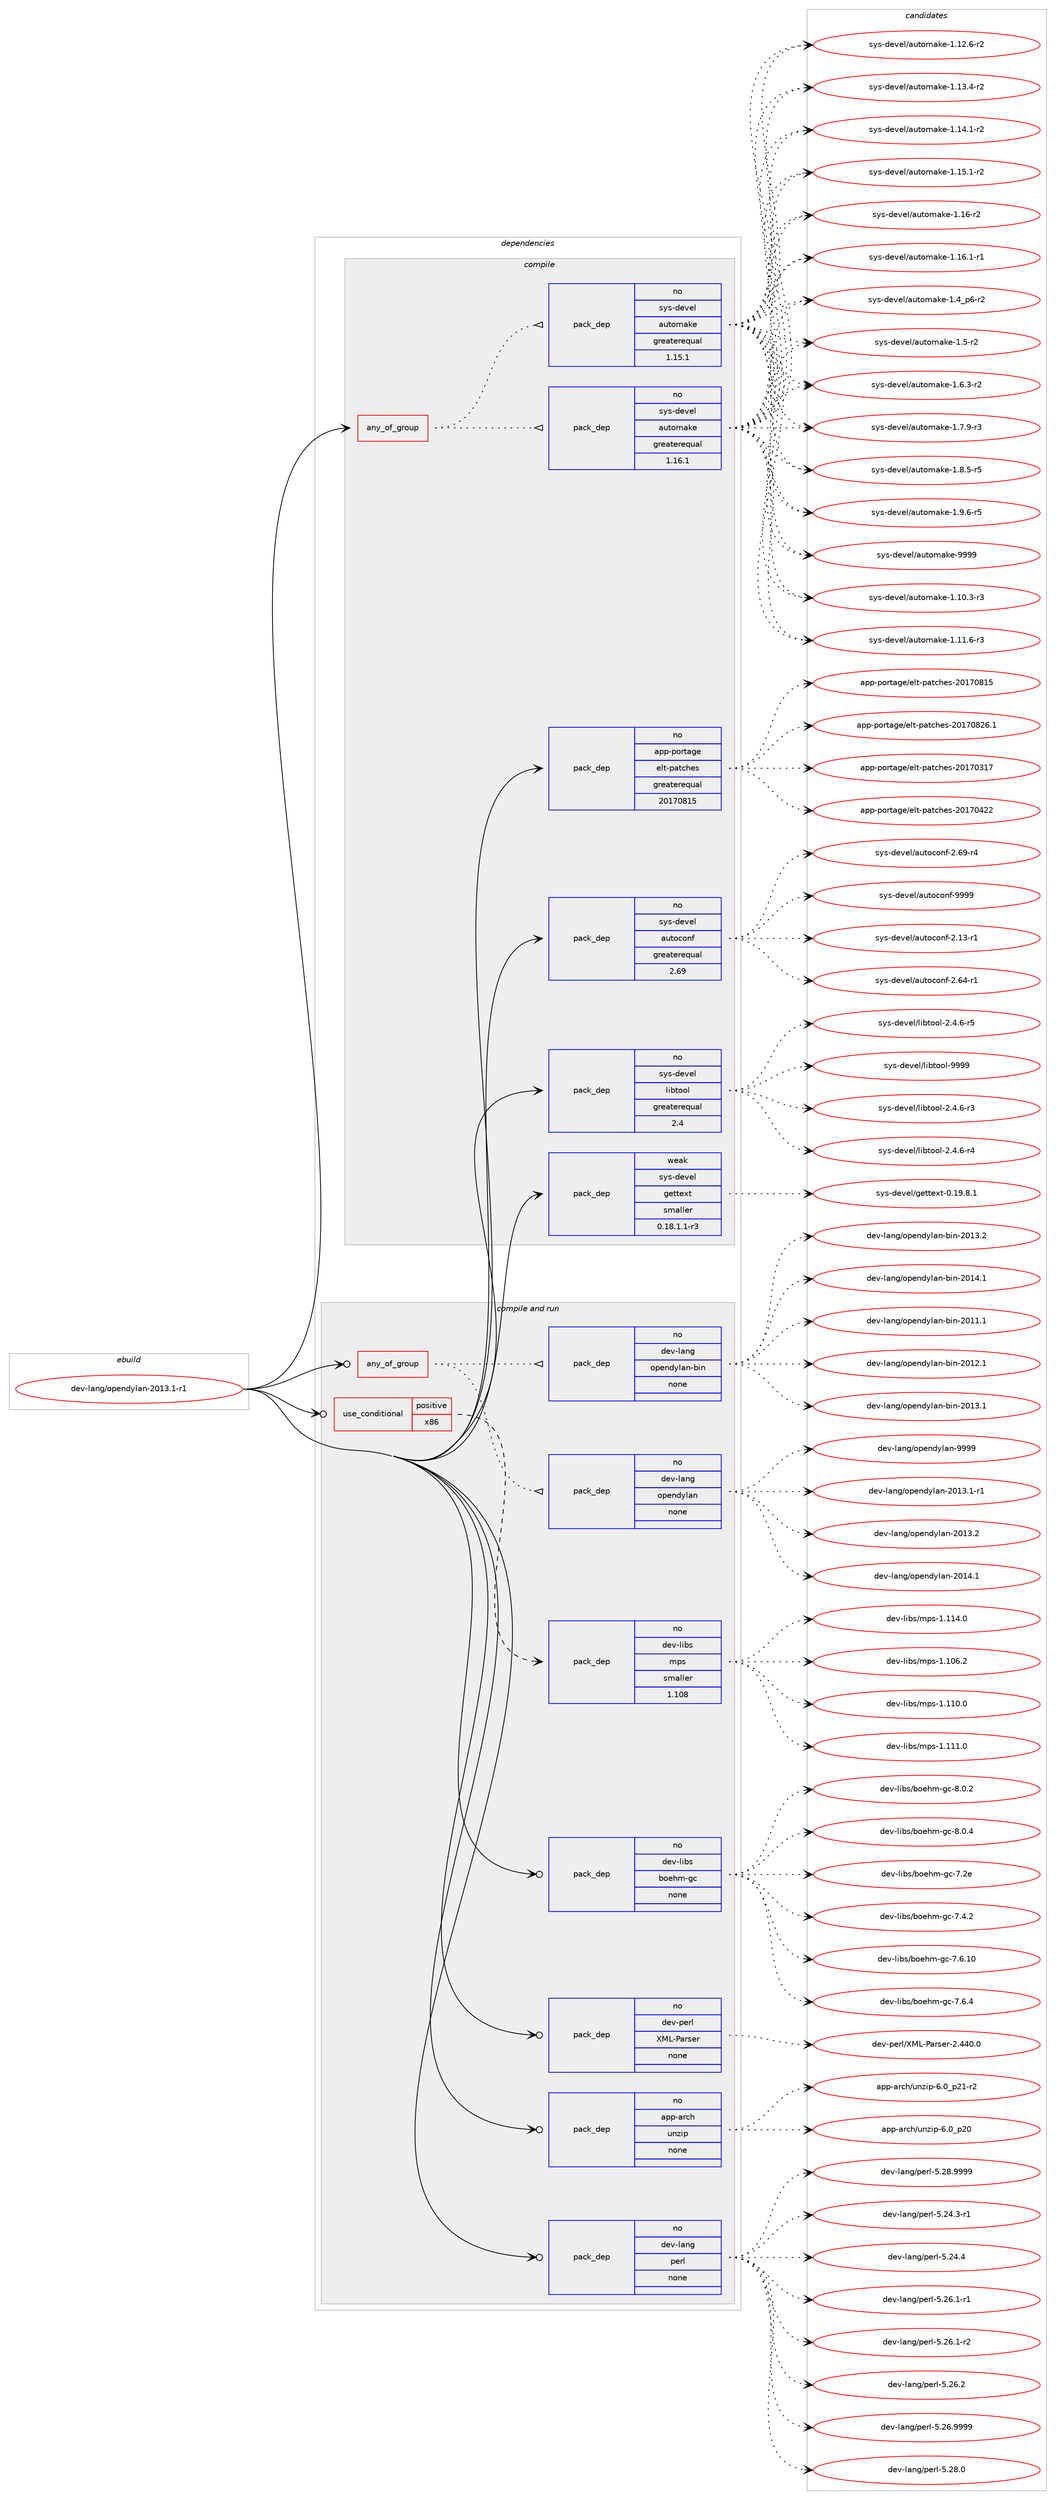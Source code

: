 digraph prolog {

# *************
# Graph options
# *************

newrank=true;
concentrate=true;
compound=true;
graph [rankdir=LR,fontname=Helvetica,fontsize=10,ranksep=1.5];#, ranksep=2.5, nodesep=0.2];
edge  [arrowhead=vee];
node  [fontname=Helvetica,fontsize=10];

# **********
# The ebuild
# **********

subgraph cluster_leftcol {
color=gray;
rank=same;
label=<<i>ebuild</i>>;
id [label="dev-lang/opendylan-2013.1-r1", color=red, width=4, href="../dev-lang/opendylan-2013.1-r1.svg"];
}

# ****************
# The dependencies
# ****************

subgraph cluster_midcol {
color=gray;
label=<<i>dependencies</i>>;
subgraph cluster_compile {
fillcolor="#eeeeee";
style=filled;
label=<<i>compile</i>>;
subgraph any21951 {
dependency1359747 [label=<<TABLE BORDER="0" CELLBORDER="1" CELLSPACING="0" CELLPADDING="4"><TR><TD CELLPADDING="10">any_of_group</TD></TR></TABLE>>, shape=none, color=red];subgraph pack973389 {
dependency1359748 [label=<<TABLE BORDER="0" CELLBORDER="1" CELLSPACING="0" CELLPADDING="4" WIDTH="220"><TR><TD ROWSPAN="6" CELLPADDING="30">pack_dep</TD></TR><TR><TD WIDTH="110">no</TD></TR><TR><TD>sys-devel</TD></TR><TR><TD>automake</TD></TR><TR><TD>greaterequal</TD></TR><TR><TD>1.16.1</TD></TR></TABLE>>, shape=none, color=blue];
}
dependency1359747:e -> dependency1359748:w [weight=20,style="dotted",arrowhead="oinv"];
subgraph pack973390 {
dependency1359749 [label=<<TABLE BORDER="0" CELLBORDER="1" CELLSPACING="0" CELLPADDING="4" WIDTH="220"><TR><TD ROWSPAN="6" CELLPADDING="30">pack_dep</TD></TR><TR><TD WIDTH="110">no</TD></TR><TR><TD>sys-devel</TD></TR><TR><TD>automake</TD></TR><TR><TD>greaterequal</TD></TR><TR><TD>1.15.1</TD></TR></TABLE>>, shape=none, color=blue];
}
dependency1359747:e -> dependency1359749:w [weight=20,style="dotted",arrowhead="oinv"];
}
id:e -> dependency1359747:w [weight=20,style="solid",arrowhead="vee"];
subgraph pack973391 {
dependency1359750 [label=<<TABLE BORDER="0" CELLBORDER="1" CELLSPACING="0" CELLPADDING="4" WIDTH="220"><TR><TD ROWSPAN="6" CELLPADDING="30">pack_dep</TD></TR><TR><TD WIDTH="110">no</TD></TR><TR><TD>app-portage</TD></TR><TR><TD>elt-patches</TD></TR><TR><TD>greaterequal</TD></TR><TR><TD>20170815</TD></TR></TABLE>>, shape=none, color=blue];
}
id:e -> dependency1359750:w [weight=20,style="solid",arrowhead="vee"];
subgraph pack973392 {
dependency1359751 [label=<<TABLE BORDER="0" CELLBORDER="1" CELLSPACING="0" CELLPADDING="4" WIDTH="220"><TR><TD ROWSPAN="6" CELLPADDING="30">pack_dep</TD></TR><TR><TD WIDTH="110">no</TD></TR><TR><TD>sys-devel</TD></TR><TR><TD>autoconf</TD></TR><TR><TD>greaterequal</TD></TR><TR><TD>2.69</TD></TR></TABLE>>, shape=none, color=blue];
}
id:e -> dependency1359751:w [weight=20,style="solid",arrowhead="vee"];
subgraph pack973393 {
dependency1359752 [label=<<TABLE BORDER="0" CELLBORDER="1" CELLSPACING="0" CELLPADDING="4" WIDTH="220"><TR><TD ROWSPAN="6" CELLPADDING="30">pack_dep</TD></TR><TR><TD WIDTH="110">no</TD></TR><TR><TD>sys-devel</TD></TR><TR><TD>libtool</TD></TR><TR><TD>greaterequal</TD></TR><TR><TD>2.4</TD></TR></TABLE>>, shape=none, color=blue];
}
id:e -> dependency1359752:w [weight=20,style="solid",arrowhead="vee"];
subgraph pack973394 {
dependency1359753 [label=<<TABLE BORDER="0" CELLBORDER="1" CELLSPACING="0" CELLPADDING="4" WIDTH="220"><TR><TD ROWSPAN="6" CELLPADDING="30">pack_dep</TD></TR><TR><TD WIDTH="110">weak</TD></TR><TR><TD>sys-devel</TD></TR><TR><TD>gettext</TD></TR><TR><TD>smaller</TD></TR><TR><TD>0.18.1.1-r3</TD></TR></TABLE>>, shape=none, color=blue];
}
id:e -> dependency1359753:w [weight=20,style="solid",arrowhead="vee"];
}
subgraph cluster_compileandrun {
fillcolor="#eeeeee";
style=filled;
label=<<i>compile and run</i>>;
subgraph any21952 {
dependency1359754 [label=<<TABLE BORDER="0" CELLBORDER="1" CELLSPACING="0" CELLPADDING="4"><TR><TD CELLPADDING="10">any_of_group</TD></TR></TABLE>>, shape=none, color=red];subgraph pack973395 {
dependency1359755 [label=<<TABLE BORDER="0" CELLBORDER="1" CELLSPACING="0" CELLPADDING="4" WIDTH="220"><TR><TD ROWSPAN="6" CELLPADDING="30">pack_dep</TD></TR><TR><TD WIDTH="110">no</TD></TR><TR><TD>dev-lang</TD></TR><TR><TD>opendylan-bin</TD></TR><TR><TD>none</TD></TR><TR><TD></TD></TR></TABLE>>, shape=none, color=blue];
}
dependency1359754:e -> dependency1359755:w [weight=20,style="dotted",arrowhead="oinv"];
subgraph pack973396 {
dependency1359756 [label=<<TABLE BORDER="0" CELLBORDER="1" CELLSPACING="0" CELLPADDING="4" WIDTH="220"><TR><TD ROWSPAN="6" CELLPADDING="30">pack_dep</TD></TR><TR><TD WIDTH="110">no</TD></TR><TR><TD>dev-lang</TD></TR><TR><TD>opendylan</TD></TR><TR><TD>none</TD></TR><TR><TD></TD></TR></TABLE>>, shape=none, color=blue];
}
dependency1359754:e -> dependency1359756:w [weight=20,style="dotted",arrowhead="oinv"];
}
id:e -> dependency1359754:w [weight=20,style="solid",arrowhead="odotvee"];
subgraph cond363855 {
dependency1359757 [label=<<TABLE BORDER="0" CELLBORDER="1" CELLSPACING="0" CELLPADDING="4"><TR><TD ROWSPAN="3" CELLPADDING="10">use_conditional</TD></TR><TR><TD>positive</TD></TR><TR><TD>x86</TD></TR></TABLE>>, shape=none, color=red];
subgraph pack973397 {
dependency1359758 [label=<<TABLE BORDER="0" CELLBORDER="1" CELLSPACING="0" CELLPADDING="4" WIDTH="220"><TR><TD ROWSPAN="6" CELLPADDING="30">pack_dep</TD></TR><TR><TD WIDTH="110">no</TD></TR><TR><TD>dev-libs</TD></TR><TR><TD>mps</TD></TR><TR><TD>smaller</TD></TR><TR><TD>1.108</TD></TR></TABLE>>, shape=none, color=blue];
}
dependency1359757:e -> dependency1359758:w [weight=20,style="dashed",arrowhead="vee"];
}
id:e -> dependency1359757:w [weight=20,style="solid",arrowhead="odotvee"];
subgraph pack973398 {
dependency1359759 [label=<<TABLE BORDER="0" CELLBORDER="1" CELLSPACING="0" CELLPADDING="4" WIDTH="220"><TR><TD ROWSPAN="6" CELLPADDING="30">pack_dep</TD></TR><TR><TD WIDTH="110">no</TD></TR><TR><TD>app-arch</TD></TR><TR><TD>unzip</TD></TR><TR><TD>none</TD></TR><TR><TD></TD></TR></TABLE>>, shape=none, color=blue];
}
id:e -> dependency1359759:w [weight=20,style="solid",arrowhead="odotvee"];
subgraph pack973399 {
dependency1359760 [label=<<TABLE BORDER="0" CELLBORDER="1" CELLSPACING="0" CELLPADDING="4" WIDTH="220"><TR><TD ROWSPAN="6" CELLPADDING="30">pack_dep</TD></TR><TR><TD WIDTH="110">no</TD></TR><TR><TD>dev-lang</TD></TR><TR><TD>perl</TD></TR><TR><TD>none</TD></TR><TR><TD></TD></TR></TABLE>>, shape=none, color=blue];
}
id:e -> dependency1359760:w [weight=20,style="solid",arrowhead="odotvee"];
subgraph pack973400 {
dependency1359761 [label=<<TABLE BORDER="0" CELLBORDER="1" CELLSPACING="0" CELLPADDING="4" WIDTH="220"><TR><TD ROWSPAN="6" CELLPADDING="30">pack_dep</TD></TR><TR><TD WIDTH="110">no</TD></TR><TR><TD>dev-libs</TD></TR><TR><TD>boehm-gc</TD></TR><TR><TD>none</TD></TR><TR><TD></TD></TR></TABLE>>, shape=none, color=blue];
}
id:e -> dependency1359761:w [weight=20,style="solid",arrowhead="odotvee"];
subgraph pack973401 {
dependency1359762 [label=<<TABLE BORDER="0" CELLBORDER="1" CELLSPACING="0" CELLPADDING="4" WIDTH="220"><TR><TD ROWSPAN="6" CELLPADDING="30">pack_dep</TD></TR><TR><TD WIDTH="110">no</TD></TR><TR><TD>dev-perl</TD></TR><TR><TD>XML-Parser</TD></TR><TR><TD>none</TD></TR><TR><TD></TD></TR></TABLE>>, shape=none, color=blue];
}
id:e -> dependency1359762:w [weight=20,style="solid",arrowhead="odotvee"];
}
subgraph cluster_run {
fillcolor="#eeeeee";
style=filled;
label=<<i>run</i>>;
}
}

# **************
# The candidates
# **************

subgraph cluster_choices {
rank=same;
color=gray;
label=<<i>candidates</i>>;

subgraph choice973389 {
color=black;
nodesep=1;
choice11512111545100101118101108479711711611110997107101454946494846514511451 [label="sys-devel/automake-1.10.3-r3", color=red, width=4,href="../sys-devel/automake-1.10.3-r3.svg"];
choice11512111545100101118101108479711711611110997107101454946494946544511451 [label="sys-devel/automake-1.11.6-r3", color=red, width=4,href="../sys-devel/automake-1.11.6-r3.svg"];
choice11512111545100101118101108479711711611110997107101454946495046544511450 [label="sys-devel/automake-1.12.6-r2", color=red, width=4,href="../sys-devel/automake-1.12.6-r2.svg"];
choice11512111545100101118101108479711711611110997107101454946495146524511450 [label="sys-devel/automake-1.13.4-r2", color=red, width=4,href="../sys-devel/automake-1.13.4-r2.svg"];
choice11512111545100101118101108479711711611110997107101454946495246494511450 [label="sys-devel/automake-1.14.1-r2", color=red, width=4,href="../sys-devel/automake-1.14.1-r2.svg"];
choice11512111545100101118101108479711711611110997107101454946495346494511450 [label="sys-devel/automake-1.15.1-r2", color=red, width=4,href="../sys-devel/automake-1.15.1-r2.svg"];
choice1151211154510010111810110847971171161111099710710145494649544511450 [label="sys-devel/automake-1.16-r2", color=red, width=4,href="../sys-devel/automake-1.16-r2.svg"];
choice11512111545100101118101108479711711611110997107101454946495446494511449 [label="sys-devel/automake-1.16.1-r1", color=red, width=4,href="../sys-devel/automake-1.16.1-r1.svg"];
choice115121115451001011181011084797117116111109971071014549465295112544511450 [label="sys-devel/automake-1.4_p6-r2", color=red, width=4,href="../sys-devel/automake-1.4_p6-r2.svg"];
choice11512111545100101118101108479711711611110997107101454946534511450 [label="sys-devel/automake-1.5-r2", color=red, width=4,href="../sys-devel/automake-1.5-r2.svg"];
choice115121115451001011181011084797117116111109971071014549465446514511450 [label="sys-devel/automake-1.6.3-r2", color=red, width=4,href="../sys-devel/automake-1.6.3-r2.svg"];
choice115121115451001011181011084797117116111109971071014549465546574511451 [label="sys-devel/automake-1.7.9-r3", color=red, width=4,href="../sys-devel/automake-1.7.9-r3.svg"];
choice115121115451001011181011084797117116111109971071014549465646534511453 [label="sys-devel/automake-1.8.5-r5", color=red, width=4,href="../sys-devel/automake-1.8.5-r5.svg"];
choice115121115451001011181011084797117116111109971071014549465746544511453 [label="sys-devel/automake-1.9.6-r5", color=red, width=4,href="../sys-devel/automake-1.9.6-r5.svg"];
choice115121115451001011181011084797117116111109971071014557575757 [label="sys-devel/automake-9999", color=red, width=4,href="../sys-devel/automake-9999.svg"];
dependency1359748:e -> choice11512111545100101118101108479711711611110997107101454946494846514511451:w [style=dotted,weight="100"];
dependency1359748:e -> choice11512111545100101118101108479711711611110997107101454946494946544511451:w [style=dotted,weight="100"];
dependency1359748:e -> choice11512111545100101118101108479711711611110997107101454946495046544511450:w [style=dotted,weight="100"];
dependency1359748:e -> choice11512111545100101118101108479711711611110997107101454946495146524511450:w [style=dotted,weight="100"];
dependency1359748:e -> choice11512111545100101118101108479711711611110997107101454946495246494511450:w [style=dotted,weight="100"];
dependency1359748:e -> choice11512111545100101118101108479711711611110997107101454946495346494511450:w [style=dotted,weight="100"];
dependency1359748:e -> choice1151211154510010111810110847971171161111099710710145494649544511450:w [style=dotted,weight="100"];
dependency1359748:e -> choice11512111545100101118101108479711711611110997107101454946495446494511449:w [style=dotted,weight="100"];
dependency1359748:e -> choice115121115451001011181011084797117116111109971071014549465295112544511450:w [style=dotted,weight="100"];
dependency1359748:e -> choice11512111545100101118101108479711711611110997107101454946534511450:w [style=dotted,weight="100"];
dependency1359748:e -> choice115121115451001011181011084797117116111109971071014549465446514511450:w [style=dotted,weight="100"];
dependency1359748:e -> choice115121115451001011181011084797117116111109971071014549465546574511451:w [style=dotted,weight="100"];
dependency1359748:e -> choice115121115451001011181011084797117116111109971071014549465646534511453:w [style=dotted,weight="100"];
dependency1359748:e -> choice115121115451001011181011084797117116111109971071014549465746544511453:w [style=dotted,weight="100"];
dependency1359748:e -> choice115121115451001011181011084797117116111109971071014557575757:w [style=dotted,weight="100"];
}
subgraph choice973390 {
color=black;
nodesep=1;
choice11512111545100101118101108479711711611110997107101454946494846514511451 [label="sys-devel/automake-1.10.3-r3", color=red, width=4,href="../sys-devel/automake-1.10.3-r3.svg"];
choice11512111545100101118101108479711711611110997107101454946494946544511451 [label="sys-devel/automake-1.11.6-r3", color=red, width=4,href="../sys-devel/automake-1.11.6-r3.svg"];
choice11512111545100101118101108479711711611110997107101454946495046544511450 [label="sys-devel/automake-1.12.6-r2", color=red, width=4,href="../sys-devel/automake-1.12.6-r2.svg"];
choice11512111545100101118101108479711711611110997107101454946495146524511450 [label="sys-devel/automake-1.13.4-r2", color=red, width=4,href="../sys-devel/automake-1.13.4-r2.svg"];
choice11512111545100101118101108479711711611110997107101454946495246494511450 [label="sys-devel/automake-1.14.1-r2", color=red, width=4,href="../sys-devel/automake-1.14.1-r2.svg"];
choice11512111545100101118101108479711711611110997107101454946495346494511450 [label="sys-devel/automake-1.15.1-r2", color=red, width=4,href="../sys-devel/automake-1.15.1-r2.svg"];
choice1151211154510010111810110847971171161111099710710145494649544511450 [label="sys-devel/automake-1.16-r2", color=red, width=4,href="../sys-devel/automake-1.16-r2.svg"];
choice11512111545100101118101108479711711611110997107101454946495446494511449 [label="sys-devel/automake-1.16.1-r1", color=red, width=4,href="../sys-devel/automake-1.16.1-r1.svg"];
choice115121115451001011181011084797117116111109971071014549465295112544511450 [label="sys-devel/automake-1.4_p6-r2", color=red, width=4,href="../sys-devel/automake-1.4_p6-r2.svg"];
choice11512111545100101118101108479711711611110997107101454946534511450 [label="sys-devel/automake-1.5-r2", color=red, width=4,href="../sys-devel/automake-1.5-r2.svg"];
choice115121115451001011181011084797117116111109971071014549465446514511450 [label="sys-devel/automake-1.6.3-r2", color=red, width=4,href="../sys-devel/automake-1.6.3-r2.svg"];
choice115121115451001011181011084797117116111109971071014549465546574511451 [label="sys-devel/automake-1.7.9-r3", color=red, width=4,href="../sys-devel/automake-1.7.9-r3.svg"];
choice115121115451001011181011084797117116111109971071014549465646534511453 [label="sys-devel/automake-1.8.5-r5", color=red, width=4,href="../sys-devel/automake-1.8.5-r5.svg"];
choice115121115451001011181011084797117116111109971071014549465746544511453 [label="sys-devel/automake-1.9.6-r5", color=red, width=4,href="../sys-devel/automake-1.9.6-r5.svg"];
choice115121115451001011181011084797117116111109971071014557575757 [label="sys-devel/automake-9999", color=red, width=4,href="../sys-devel/automake-9999.svg"];
dependency1359749:e -> choice11512111545100101118101108479711711611110997107101454946494846514511451:w [style=dotted,weight="100"];
dependency1359749:e -> choice11512111545100101118101108479711711611110997107101454946494946544511451:w [style=dotted,weight="100"];
dependency1359749:e -> choice11512111545100101118101108479711711611110997107101454946495046544511450:w [style=dotted,weight="100"];
dependency1359749:e -> choice11512111545100101118101108479711711611110997107101454946495146524511450:w [style=dotted,weight="100"];
dependency1359749:e -> choice11512111545100101118101108479711711611110997107101454946495246494511450:w [style=dotted,weight="100"];
dependency1359749:e -> choice11512111545100101118101108479711711611110997107101454946495346494511450:w [style=dotted,weight="100"];
dependency1359749:e -> choice1151211154510010111810110847971171161111099710710145494649544511450:w [style=dotted,weight="100"];
dependency1359749:e -> choice11512111545100101118101108479711711611110997107101454946495446494511449:w [style=dotted,weight="100"];
dependency1359749:e -> choice115121115451001011181011084797117116111109971071014549465295112544511450:w [style=dotted,weight="100"];
dependency1359749:e -> choice11512111545100101118101108479711711611110997107101454946534511450:w [style=dotted,weight="100"];
dependency1359749:e -> choice115121115451001011181011084797117116111109971071014549465446514511450:w [style=dotted,weight="100"];
dependency1359749:e -> choice115121115451001011181011084797117116111109971071014549465546574511451:w [style=dotted,weight="100"];
dependency1359749:e -> choice115121115451001011181011084797117116111109971071014549465646534511453:w [style=dotted,weight="100"];
dependency1359749:e -> choice115121115451001011181011084797117116111109971071014549465746544511453:w [style=dotted,weight="100"];
dependency1359749:e -> choice115121115451001011181011084797117116111109971071014557575757:w [style=dotted,weight="100"];
}
subgraph choice973391 {
color=black;
nodesep=1;
choice97112112451121111141169710310147101108116451129711699104101115455048495548514955 [label="app-portage/elt-patches-20170317", color=red, width=4,href="../app-portage/elt-patches-20170317.svg"];
choice97112112451121111141169710310147101108116451129711699104101115455048495548525050 [label="app-portage/elt-patches-20170422", color=red, width=4,href="../app-portage/elt-patches-20170422.svg"];
choice97112112451121111141169710310147101108116451129711699104101115455048495548564953 [label="app-portage/elt-patches-20170815", color=red, width=4,href="../app-portage/elt-patches-20170815.svg"];
choice971121124511211111411697103101471011081164511297116991041011154550484955485650544649 [label="app-portage/elt-patches-20170826.1", color=red, width=4,href="../app-portage/elt-patches-20170826.1.svg"];
dependency1359750:e -> choice97112112451121111141169710310147101108116451129711699104101115455048495548514955:w [style=dotted,weight="100"];
dependency1359750:e -> choice97112112451121111141169710310147101108116451129711699104101115455048495548525050:w [style=dotted,weight="100"];
dependency1359750:e -> choice97112112451121111141169710310147101108116451129711699104101115455048495548564953:w [style=dotted,weight="100"];
dependency1359750:e -> choice971121124511211111411697103101471011081164511297116991041011154550484955485650544649:w [style=dotted,weight="100"];
}
subgraph choice973392 {
color=black;
nodesep=1;
choice1151211154510010111810110847971171161119911111010245504649514511449 [label="sys-devel/autoconf-2.13-r1", color=red, width=4,href="../sys-devel/autoconf-2.13-r1.svg"];
choice1151211154510010111810110847971171161119911111010245504654524511449 [label="sys-devel/autoconf-2.64-r1", color=red, width=4,href="../sys-devel/autoconf-2.64-r1.svg"];
choice1151211154510010111810110847971171161119911111010245504654574511452 [label="sys-devel/autoconf-2.69-r4", color=red, width=4,href="../sys-devel/autoconf-2.69-r4.svg"];
choice115121115451001011181011084797117116111991111101024557575757 [label="sys-devel/autoconf-9999", color=red, width=4,href="../sys-devel/autoconf-9999.svg"];
dependency1359751:e -> choice1151211154510010111810110847971171161119911111010245504649514511449:w [style=dotted,weight="100"];
dependency1359751:e -> choice1151211154510010111810110847971171161119911111010245504654524511449:w [style=dotted,weight="100"];
dependency1359751:e -> choice1151211154510010111810110847971171161119911111010245504654574511452:w [style=dotted,weight="100"];
dependency1359751:e -> choice115121115451001011181011084797117116111991111101024557575757:w [style=dotted,weight="100"];
}
subgraph choice973393 {
color=black;
nodesep=1;
choice1151211154510010111810110847108105981161111111084550465246544511451 [label="sys-devel/libtool-2.4.6-r3", color=red, width=4,href="../sys-devel/libtool-2.4.6-r3.svg"];
choice1151211154510010111810110847108105981161111111084550465246544511452 [label="sys-devel/libtool-2.4.6-r4", color=red, width=4,href="../sys-devel/libtool-2.4.6-r4.svg"];
choice1151211154510010111810110847108105981161111111084550465246544511453 [label="sys-devel/libtool-2.4.6-r5", color=red, width=4,href="../sys-devel/libtool-2.4.6-r5.svg"];
choice1151211154510010111810110847108105981161111111084557575757 [label="sys-devel/libtool-9999", color=red, width=4,href="../sys-devel/libtool-9999.svg"];
dependency1359752:e -> choice1151211154510010111810110847108105981161111111084550465246544511451:w [style=dotted,weight="100"];
dependency1359752:e -> choice1151211154510010111810110847108105981161111111084550465246544511452:w [style=dotted,weight="100"];
dependency1359752:e -> choice1151211154510010111810110847108105981161111111084550465246544511453:w [style=dotted,weight="100"];
dependency1359752:e -> choice1151211154510010111810110847108105981161111111084557575757:w [style=dotted,weight="100"];
}
subgraph choice973394 {
color=black;
nodesep=1;
choice1151211154510010111810110847103101116116101120116454846495746564649 [label="sys-devel/gettext-0.19.8.1", color=red, width=4,href="../sys-devel/gettext-0.19.8.1.svg"];
dependency1359753:e -> choice1151211154510010111810110847103101116116101120116454846495746564649:w [style=dotted,weight="100"];
}
subgraph choice973395 {
color=black;
nodesep=1;
choice10010111845108971101034711111210111010012110897110459810511045504849494649 [label="dev-lang/opendylan-bin-2011.1", color=red, width=4,href="../dev-lang/opendylan-bin-2011.1.svg"];
choice10010111845108971101034711111210111010012110897110459810511045504849504649 [label="dev-lang/opendylan-bin-2012.1", color=red, width=4,href="../dev-lang/opendylan-bin-2012.1.svg"];
choice10010111845108971101034711111210111010012110897110459810511045504849514649 [label="dev-lang/opendylan-bin-2013.1", color=red, width=4,href="../dev-lang/opendylan-bin-2013.1.svg"];
choice10010111845108971101034711111210111010012110897110459810511045504849514650 [label="dev-lang/opendylan-bin-2013.2", color=red, width=4,href="../dev-lang/opendylan-bin-2013.2.svg"];
choice10010111845108971101034711111210111010012110897110459810511045504849524649 [label="dev-lang/opendylan-bin-2014.1", color=red, width=4,href="../dev-lang/opendylan-bin-2014.1.svg"];
dependency1359755:e -> choice10010111845108971101034711111210111010012110897110459810511045504849494649:w [style=dotted,weight="100"];
dependency1359755:e -> choice10010111845108971101034711111210111010012110897110459810511045504849504649:w [style=dotted,weight="100"];
dependency1359755:e -> choice10010111845108971101034711111210111010012110897110459810511045504849514649:w [style=dotted,weight="100"];
dependency1359755:e -> choice10010111845108971101034711111210111010012110897110459810511045504849514650:w [style=dotted,weight="100"];
dependency1359755:e -> choice10010111845108971101034711111210111010012110897110459810511045504849524649:w [style=dotted,weight="100"];
}
subgraph choice973396 {
color=black;
nodesep=1;
choice10010111845108971101034711111210111010012110897110455048495146494511449 [label="dev-lang/opendylan-2013.1-r1", color=red, width=4,href="../dev-lang/opendylan-2013.1-r1.svg"];
choice1001011184510897110103471111121011101001211089711045504849514650 [label="dev-lang/opendylan-2013.2", color=red, width=4,href="../dev-lang/opendylan-2013.2.svg"];
choice1001011184510897110103471111121011101001211089711045504849524649 [label="dev-lang/opendylan-2014.1", color=red, width=4,href="../dev-lang/opendylan-2014.1.svg"];
choice100101118451089711010347111112101110100121108971104557575757 [label="dev-lang/opendylan-9999", color=red, width=4,href="../dev-lang/opendylan-9999.svg"];
dependency1359756:e -> choice10010111845108971101034711111210111010012110897110455048495146494511449:w [style=dotted,weight="100"];
dependency1359756:e -> choice1001011184510897110103471111121011101001211089711045504849514650:w [style=dotted,weight="100"];
dependency1359756:e -> choice1001011184510897110103471111121011101001211089711045504849524649:w [style=dotted,weight="100"];
dependency1359756:e -> choice100101118451089711010347111112101110100121108971104557575757:w [style=dotted,weight="100"];
}
subgraph choice973397 {
color=black;
nodesep=1;
choice1001011184510810598115471091121154549464948544650 [label="dev-libs/mps-1.106.2", color=red, width=4,href="../dev-libs/mps-1.106.2.svg"];
choice1001011184510810598115471091121154549464949484648 [label="dev-libs/mps-1.110.0", color=red, width=4,href="../dev-libs/mps-1.110.0.svg"];
choice1001011184510810598115471091121154549464949494648 [label="dev-libs/mps-1.111.0", color=red, width=4,href="../dev-libs/mps-1.111.0.svg"];
choice1001011184510810598115471091121154549464949524648 [label="dev-libs/mps-1.114.0", color=red, width=4,href="../dev-libs/mps-1.114.0.svg"];
dependency1359758:e -> choice1001011184510810598115471091121154549464948544650:w [style=dotted,weight="100"];
dependency1359758:e -> choice1001011184510810598115471091121154549464949484648:w [style=dotted,weight="100"];
dependency1359758:e -> choice1001011184510810598115471091121154549464949494648:w [style=dotted,weight="100"];
dependency1359758:e -> choice1001011184510810598115471091121154549464949524648:w [style=dotted,weight="100"];
}
subgraph choice973398 {
color=black;
nodesep=1;
choice971121124597114991044711711012210511245544648951125048 [label="app-arch/unzip-6.0_p20", color=red, width=4,href="../app-arch/unzip-6.0_p20.svg"];
choice9711211245971149910447117110122105112455446489511250494511450 [label="app-arch/unzip-6.0_p21-r2", color=red, width=4,href="../app-arch/unzip-6.0_p21-r2.svg"];
dependency1359759:e -> choice971121124597114991044711711012210511245544648951125048:w [style=dotted,weight="100"];
dependency1359759:e -> choice9711211245971149910447117110122105112455446489511250494511450:w [style=dotted,weight="100"];
}
subgraph choice973399 {
color=black;
nodesep=1;
choice100101118451089711010347112101114108455346505246514511449 [label="dev-lang/perl-5.24.3-r1", color=red, width=4,href="../dev-lang/perl-5.24.3-r1.svg"];
choice10010111845108971101034711210111410845534650524652 [label="dev-lang/perl-5.24.4", color=red, width=4,href="../dev-lang/perl-5.24.4.svg"];
choice100101118451089711010347112101114108455346505446494511449 [label="dev-lang/perl-5.26.1-r1", color=red, width=4,href="../dev-lang/perl-5.26.1-r1.svg"];
choice100101118451089711010347112101114108455346505446494511450 [label="dev-lang/perl-5.26.1-r2", color=red, width=4,href="../dev-lang/perl-5.26.1-r2.svg"];
choice10010111845108971101034711210111410845534650544650 [label="dev-lang/perl-5.26.2", color=red, width=4,href="../dev-lang/perl-5.26.2.svg"];
choice10010111845108971101034711210111410845534650544657575757 [label="dev-lang/perl-5.26.9999", color=red, width=4,href="../dev-lang/perl-5.26.9999.svg"];
choice10010111845108971101034711210111410845534650564648 [label="dev-lang/perl-5.28.0", color=red, width=4,href="../dev-lang/perl-5.28.0.svg"];
choice10010111845108971101034711210111410845534650564657575757 [label="dev-lang/perl-5.28.9999", color=red, width=4,href="../dev-lang/perl-5.28.9999.svg"];
dependency1359760:e -> choice100101118451089711010347112101114108455346505246514511449:w [style=dotted,weight="100"];
dependency1359760:e -> choice10010111845108971101034711210111410845534650524652:w [style=dotted,weight="100"];
dependency1359760:e -> choice100101118451089711010347112101114108455346505446494511449:w [style=dotted,weight="100"];
dependency1359760:e -> choice100101118451089711010347112101114108455346505446494511450:w [style=dotted,weight="100"];
dependency1359760:e -> choice10010111845108971101034711210111410845534650544650:w [style=dotted,weight="100"];
dependency1359760:e -> choice10010111845108971101034711210111410845534650544657575757:w [style=dotted,weight="100"];
dependency1359760:e -> choice10010111845108971101034711210111410845534650564648:w [style=dotted,weight="100"];
dependency1359760:e -> choice10010111845108971101034711210111410845534650564657575757:w [style=dotted,weight="100"];
}
subgraph choice973400 {
color=black;
nodesep=1;
choice10010111845108105981154798111101104109451039945554650101 [label="dev-libs/boehm-gc-7.2e", color=red, width=4,href="../dev-libs/boehm-gc-7.2e.svg"];
choice100101118451081059811547981111011041094510399455546524650 [label="dev-libs/boehm-gc-7.4.2", color=red, width=4,href="../dev-libs/boehm-gc-7.4.2.svg"];
choice10010111845108105981154798111101104109451039945554654464948 [label="dev-libs/boehm-gc-7.6.10", color=red, width=4,href="../dev-libs/boehm-gc-7.6.10.svg"];
choice100101118451081059811547981111011041094510399455546544652 [label="dev-libs/boehm-gc-7.6.4", color=red, width=4,href="../dev-libs/boehm-gc-7.6.4.svg"];
choice100101118451081059811547981111011041094510399455646484650 [label="dev-libs/boehm-gc-8.0.2", color=red, width=4,href="../dev-libs/boehm-gc-8.0.2.svg"];
choice100101118451081059811547981111011041094510399455646484652 [label="dev-libs/boehm-gc-8.0.4", color=red, width=4,href="../dev-libs/boehm-gc-8.0.4.svg"];
dependency1359761:e -> choice10010111845108105981154798111101104109451039945554650101:w [style=dotted,weight="100"];
dependency1359761:e -> choice100101118451081059811547981111011041094510399455546524650:w [style=dotted,weight="100"];
dependency1359761:e -> choice10010111845108105981154798111101104109451039945554654464948:w [style=dotted,weight="100"];
dependency1359761:e -> choice100101118451081059811547981111011041094510399455546544652:w [style=dotted,weight="100"];
dependency1359761:e -> choice100101118451081059811547981111011041094510399455646484650:w [style=dotted,weight="100"];
dependency1359761:e -> choice100101118451081059811547981111011041094510399455646484652:w [style=dotted,weight="100"];
}
subgraph choice973401 {
color=black;
nodesep=1;
choice10010111845112101114108478877764580971141151011144550465252484648 [label="dev-perl/XML-Parser-2.440.0", color=red, width=4,href="../dev-perl/XML-Parser-2.440.0.svg"];
dependency1359762:e -> choice10010111845112101114108478877764580971141151011144550465252484648:w [style=dotted,weight="100"];
}
}

}
